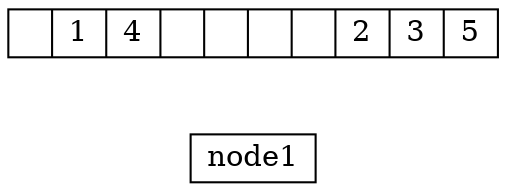 digraph g {
node [shape = record,height=.1]; 
node0[label="|1|4|||||2|3|5"];
node0->node1[style="invis"]
}

